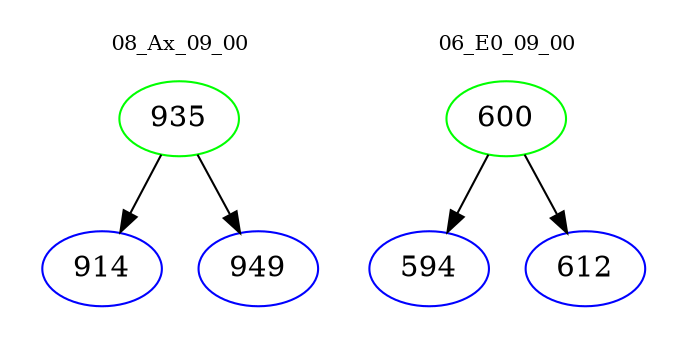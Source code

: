 digraph{
subgraph cluster_0 {
color = white
label = "08_Ax_09_00";
fontsize=10;
T0_935 [label="935", color="green"]
T0_935 -> T0_914 [color="black"]
T0_914 [label="914", color="blue"]
T0_935 -> T0_949 [color="black"]
T0_949 [label="949", color="blue"]
}
subgraph cluster_1 {
color = white
label = "06_E0_09_00";
fontsize=10;
T1_600 [label="600", color="green"]
T1_600 -> T1_594 [color="black"]
T1_594 [label="594", color="blue"]
T1_600 -> T1_612 [color="black"]
T1_612 [label="612", color="blue"]
}
}
